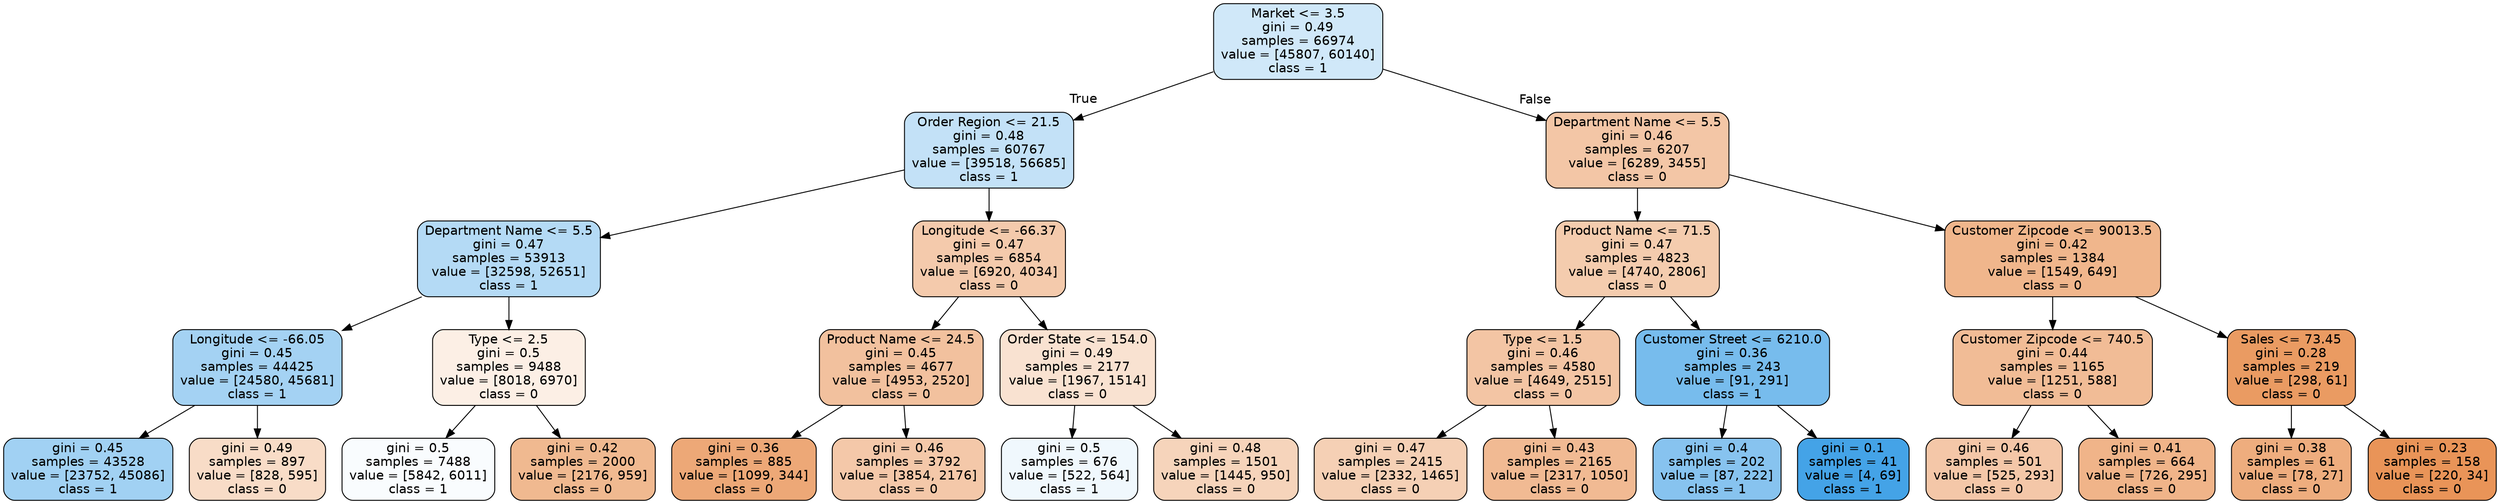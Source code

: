 digraph Tree {
node [shape=box, style="filled, rounded", color="black", fontname=helvetica] ;
edge [fontname=helvetica] ;
0 [label="Market <= 3.5\ngini = 0.49\nsamples = 66974\nvalue = [45807, 60140]\nclass = 1", fillcolor="#d0e8f9"] ;
1 [label="Order Region <= 21.5\ngini = 0.48\nsamples = 60767\nvalue = [39518, 56685]\nclass = 1", fillcolor="#c3e1f7"] ;
0 -> 1 [labeldistance=2.5, labelangle=45, headlabel="True"] ;
2 [label="Department Name <= 5.5\ngini = 0.47\nsamples = 53913\nvalue = [32598, 52651]\nclass = 1", fillcolor="#b4daf5"] ;
1 -> 2 ;
3 [label="Longitude <= -66.05\ngini = 0.45\nsamples = 44425\nvalue = [24580, 45681]\nclass = 1", fillcolor="#a4d2f3"] ;
2 -> 3 ;
4 [label="gini = 0.45\nsamples = 43528\nvalue = [23752, 45086]\nclass = 1", fillcolor="#a1d1f3"] ;
3 -> 4 ;
5 [label="gini = 0.49\nsamples = 897\nvalue = [828, 595]\nclass = 0", fillcolor="#f8dcc7"] ;
3 -> 5 ;
6 [label="Type <= 2.5\ngini = 0.5\nsamples = 9488\nvalue = [8018, 6970]\nclass = 0", fillcolor="#fcefe5"] ;
2 -> 6 ;
7 [label="gini = 0.5\nsamples = 7488\nvalue = [5842, 6011]\nclass = 1", fillcolor="#f9fcfe"] ;
6 -> 7 ;
8 [label="gini = 0.42\nsamples = 2000\nvalue = [2176, 959]\nclass = 0", fillcolor="#f0b990"] ;
6 -> 8 ;
9 [label="Longitude <= -66.37\ngini = 0.47\nsamples = 6854\nvalue = [6920, 4034]\nclass = 0", fillcolor="#f4caac"] ;
1 -> 9 ;
10 [label="Product Name <= 24.5\ngini = 0.45\nsamples = 4677\nvalue = [4953, 2520]\nclass = 0", fillcolor="#f2c19e"] ;
9 -> 10 ;
11 [label="gini = 0.36\nsamples = 885\nvalue = [1099, 344]\nclass = 0", fillcolor="#eda877"] ;
10 -> 11 ;
12 [label="gini = 0.46\nsamples = 3792\nvalue = [3854, 2176]\nclass = 0", fillcolor="#f4c8a9"] ;
10 -> 12 ;
13 [label="Order State <= 154.0\ngini = 0.49\nsamples = 2177\nvalue = [1967, 1514]\nclass = 0", fillcolor="#f9e2d1"] ;
9 -> 13 ;
14 [label="gini = 0.5\nsamples = 676\nvalue = [522, 564]\nclass = 1", fillcolor="#f0f8fd"] ;
13 -> 14 ;
15 [label="gini = 0.48\nsamples = 1501\nvalue = [1445, 950]\nclass = 0", fillcolor="#f6d4bb"] ;
13 -> 15 ;
16 [label="Department Name <= 5.5\ngini = 0.46\nsamples = 6207\nvalue = [6289, 3455]\nclass = 0", fillcolor="#f3c6a6"] ;
0 -> 16 [labeldistance=2.5, labelangle=-45, headlabel="False"] ;
17 [label="Product Name <= 71.5\ngini = 0.47\nsamples = 4823\nvalue = [4740, 2806]\nclass = 0", fillcolor="#f4ccae"] ;
16 -> 17 ;
18 [label="Type <= 1.5\ngini = 0.46\nsamples = 4580\nvalue = [4649, 2515]\nclass = 0", fillcolor="#f3c5a4"] ;
17 -> 18 ;
19 [label="gini = 0.47\nsamples = 2415\nvalue = [2332, 1465]\nclass = 0", fillcolor="#f5d0b5"] ;
18 -> 19 ;
20 [label="gini = 0.43\nsamples = 2165\nvalue = [2317, 1050]\nclass = 0", fillcolor="#f1ba93"] ;
18 -> 20 ;
21 [label="Customer Street <= 6210.0\ngini = 0.36\nsamples = 243\nvalue = [91, 291]\nclass = 1", fillcolor="#77bced"] ;
17 -> 21 ;
22 [label="gini = 0.4\nsamples = 202\nvalue = [87, 222]\nclass = 1", fillcolor="#87c3ef"] ;
21 -> 22 ;
23 [label="gini = 0.1\nsamples = 41\nvalue = [4, 69]\nclass = 1", fillcolor="#44a3e7"] ;
21 -> 23 ;
24 [label="Customer Zipcode <= 90013.5\ngini = 0.42\nsamples = 1384\nvalue = [1549, 649]\nclass = 0", fillcolor="#f0b68c"] ;
16 -> 24 ;
25 [label="Customer Zipcode <= 740.5\ngini = 0.44\nsamples = 1165\nvalue = [1251, 588]\nclass = 0", fillcolor="#f1bc96"] ;
24 -> 25 ;
26 [label="gini = 0.46\nsamples = 501\nvalue = [525, 293]\nclass = 0", fillcolor="#f4c7a8"] ;
25 -> 26 ;
27 [label="gini = 0.41\nsamples = 664\nvalue = [726, 295]\nclass = 0", fillcolor="#f0b489"] ;
25 -> 27 ;
28 [label="Sales <= 73.45\ngini = 0.28\nsamples = 219\nvalue = [298, 61]\nclass = 0", fillcolor="#ea9b62"] ;
24 -> 28 ;
29 [label="gini = 0.38\nsamples = 61\nvalue = [78, 27]\nclass = 0", fillcolor="#eead7e"] ;
28 -> 29 ;
30 [label="gini = 0.23\nsamples = 158\nvalue = [220, 34]\nclass = 0", fillcolor="#e99458"] ;
28 -> 30 ;
}